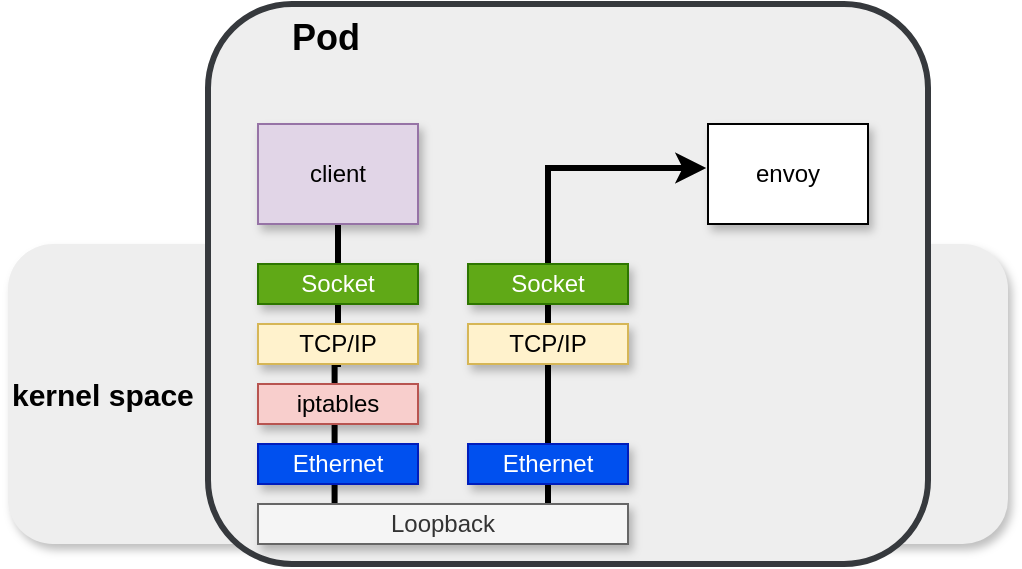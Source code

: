 <mxfile version="14.5.8" type="github">
  <diagram id="aHRHjcFz1VeGPJ0iJYx0" name="Page-1">
    <mxGraphModel dx="1550" dy="873" grid="1" gridSize="10" guides="1" tooltips="1" connect="1" arrows="1" fold="1" page="1" pageScale="1" pageWidth="850" pageHeight="1100" math="0" shadow="0">
      <root>
        <mxCell id="0" />
        <mxCell id="1" parent="0" />
        <mxCell id="dDKkFYbfrsNewKFnOTtp-1" value="&lt;b&gt;&lt;font style=&quot;font-size: 15px&quot;&gt;kernel space&lt;/font&gt;&lt;/b&gt;" style="rounded=1;whiteSpace=wrap;html=1;shadow=1;align=left;fillColor=#eeeeee;strokeColor=none;" vertex="1" parent="1">
          <mxGeometry x="80" y="170" width="500" height="150" as="geometry" />
        </mxCell>
        <mxCell id="dDKkFYbfrsNewKFnOTtp-2" value="&lt;font style=&quot;font-size: 18px&quot;&gt;&lt;b&gt;&amp;nbsp; &amp;nbsp; &amp;nbsp; &amp;nbsp; &lt;font style=&quot;font-size: 18px&quot;&gt;Pod&lt;/font&gt;&lt;/b&gt;&lt;/font&gt;" style="rounded=1;whiteSpace=wrap;html=1;align=left;verticalAlign=top;fontSize=13;strokeWidth=3;fillColor=#eeeeee;strokeColor=#36393d;" vertex="1" parent="1">
          <mxGeometry x="180" y="50" width="360" height="280" as="geometry" />
        </mxCell>
        <mxCell id="dDKkFYbfrsNewKFnOTtp-3" value="" style="edgeStyle=orthogonalEdgeStyle;rounded=0;orthogonalLoop=1;jettySize=auto;html=1;entryX=0.207;entryY=0.118;entryDx=0;entryDy=0;entryPerimeter=0;strokeWidth=3;endArrow=none;endFill=0;" edge="1" parent="1" source="dDKkFYbfrsNewKFnOTtp-4" target="dDKkFYbfrsNewKFnOTtp-9">
          <mxGeometry relative="1" as="geometry" />
        </mxCell>
        <mxCell id="dDKkFYbfrsNewKFnOTtp-4" value="client" style="rounded=0;whiteSpace=wrap;html=1;fillColor=#e1d5e7;strokeColor=#9673a6;shadow=1;" vertex="1" parent="1">
          <mxGeometry x="205" y="110" width="80" height="50" as="geometry" />
        </mxCell>
        <mxCell id="dDKkFYbfrsNewKFnOTtp-5" value="Socket" style="rounded=0;whiteSpace=wrap;html=1;fillColor=#60a917;strokeColor=#2D7600;fontColor=#ffffff;shadow=1;" vertex="1" parent="1">
          <mxGeometry x="205" y="180" width="80" height="20" as="geometry" />
        </mxCell>
        <mxCell id="dDKkFYbfrsNewKFnOTtp-6" value="TCP/IP&lt;span style=&quot;color: rgba(0 , 0 , 0 , 0) ; font-family: monospace ; font-size: 0px&quot;&gt;%3CmxGraphModel%3E%3Croot%3E%3CmxCell%20id%3D%220%22%2F%3E%3CmxCell%20id%3D%221%22%20parent%3D%220%22%2F%3E%3CmxCell%20id%3D%222%22%20value%3D%22Socket%22%20style%3D%22rounded%3D0%3BwhiteSpace%3Dwrap%3Bhtml%3D1%3B%22%20vertex%3D%221%22%20parent%3D%221%22%3E%3CmxGeometry%20x%3D%22205%22%20y%3D%22180%22%20width%3D%2280%22%20height%3D%2220%22%20as%3D%22geometry%22%2F%3E%3C%2FmxCell%3E%3C%2Froot%3E%3C%2FmxGraphModel%3E&lt;/span&gt;" style="rounded=0;whiteSpace=wrap;html=1;fillColor=#fff2cc;strokeColor=#d6b656;shadow=1;" vertex="1" parent="1">
          <mxGeometry x="205" y="210" width="80" height="20" as="geometry" />
        </mxCell>
        <mxCell id="dDKkFYbfrsNewKFnOTtp-7" value="iptables" style="rounded=0;whiteSpace=wrap;html=1;fillColor=#f8cecc;strokeColor=#b85450;shadow=1;" vertex="1" parent="1">
          <mxGeometry x="205" y="240" width="80" height="20" as="geometry" />
        </mxCell>
        <mxCell id="dDKkFYbfrsNewKFnOTtp-8" style="edgeStyle=orthogonalEdgeStyle;rounded=0;orthogonalLoop=1;jettySize=auto;html=1;strokeColor=#000000;entryX=-0.011;entryY=0.44;entryDx=0;entryDy=0;entryPerimeter=0;strokeWidth=3;" edge="1" parent="1" source="dDKkFYbfrsNewKFnOTtp-9" target="dDKkFYbfrsNewKFnOTtp-15">
          <mxGeometry relative="1" as="geometry">
            <Array as="points">
              <mxPoint x="350" y="132" />
            </Array>
          </mxGeometry>
        </mxCell>
        <mxCell id="dDKkFYbfrsNewKFnOTtp-9" value="Loopback" style="rounded=0;whiteSpace=wrap;html=1;fillColor=#f5f5f5;strokeColor=#666666;fontColor=#333333;shadow=1;" vertex="1" parent="1">
          <mxGeometry x="205" y="300" width="185" height="20" as="geometry" />
        </mxCell>
        <mxCell id="dDKkFYbfrsNewKFnOTtp-10" value="Ethernet" style="rounded=0;whiteSpace=wrap;html=1;fillColor=#0050ef;strokeColor=#001DBC;fontColor=#ffffff;shadow=1;" vertex="1" parent="1">
          <mxGeometry x="205" y="270" width="80" height="20" as="geometry" />
        </mxCell>
        <mxCell id="dDKkFYbfrsNewKFnOTtp-11" value="Socket" style="rounded=0;whiteSpace=wrap;html=1;fillColor=#60a917;strokeColor=#2D7600;fontColor=#ffffff;shadow=1;" vertex="1" parent="1">
          <mxGeometry x="310" y="180" width="80" height="20" as="geometry" />
        </mxCell>
        <mxCell id="dDKkFYbfrsNewKFnOTtp-12" value="TCP/IP&lt;span style=&quot;color: rgba(0 , 0 , 0 , 0) ; font-family: monospace ; font-size: 0px&quot;&gt;%3CmxGraphModel%3E%3Croot%3E%3CmxCell%20id%3D%220%22%2F%3E%3CmxCell%20id%3D%221%22%20parent%3D%220%22%2F%3E%3CmxCell%20id%3D%222%22%20value%3D%22Socket%22%20style%3D%22rounded%3D0%3BwhiteSpace%3Dwrap%3Bhtml%3D1%3B%22%20vertex%3D%221%22%20parent%3D%221%22%3E%3CmxGeometry%20x%3D%22205%22%20y%3D%22180%22%20width%3D%2280%22%20height%3D%2220%22%20as%3D%22geometry%22%2F%3E%3C%2FmxCell%3E%3C%2Froot%3E%3C%2FmxGraphModel%3E&lt;/span&gt;" style="rounded=0;whiteSpace=wrap;html=1;fillColor=#fff2cc;strokeColor=#d6b656;shadow=1;" vertex="1" parent="1">
          <mxGeometry x="310" y="210" width="80" height="20" as="geometry" />
        </mxCell>
        <mxCell id="dDKkFYbfrsNewKFnOTtp-13" value="Ethernet" style="rounded=0;whiteSpace=wrap;html=1;fillColor=#0050ef;strokeColor=#001DBC;fontColor=#ffffff;shadow=1;" vertex="1" parent="1">
          <mxGeometry x="310" y="270" width="80" height="20" as="geometry" />
        </mxCell>
        <mxCell id="dDKkFYbfrsNewKFnOTtp-15" value="envoy" style="rounded=0;whiteSpace=wrap;html=1;shadow=1;" vertex="1" parent="1">
          <mxGeometry x="430" y="110" width="80" height="50" as="geometry" />
        </mxCell>
      </root>
    </mxGraphModel>
  </diagram>
</mxfile>
